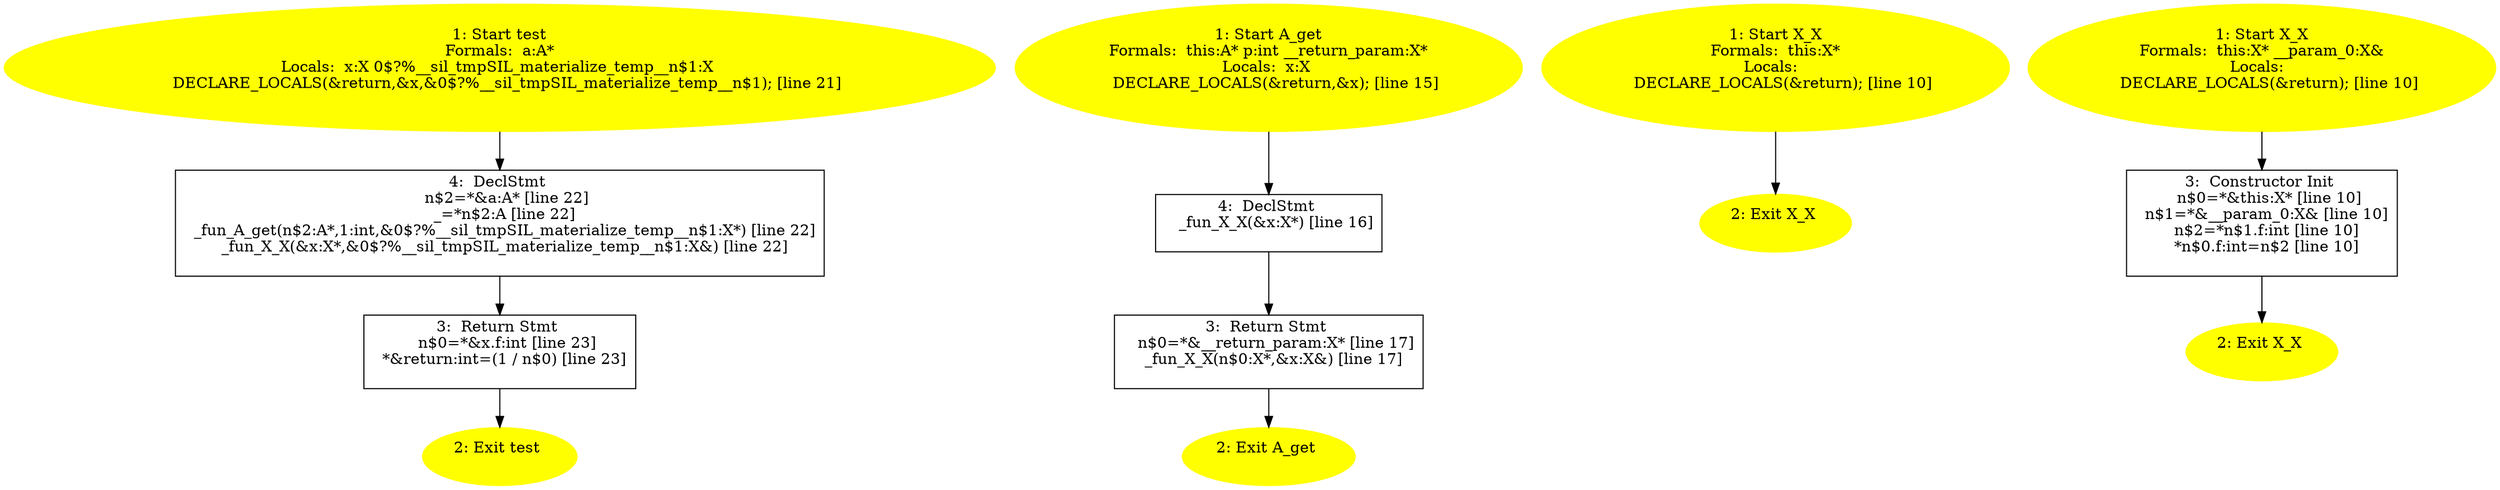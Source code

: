 /* @generated */
digraph iCFG {
"test#_Z4testP1A.52540e09537d17a69592d2cebe79aa07_1" [label="1: Start test\nFormals:  a:A*\nLocals:  x:X 0$?%__sil_tmpSIL_materialize_temp__n$1:X \n   DECLARE_LOCALS(&return,&x,&0$?%__sil_tmpSIL_materialize_temp__n$1); [line 21]\n " color=yellow style=filled]
	

	 "test#_Z4testP1A.52540e09537d17a69592d2cebe79aa07_1" -> "test#_Z4testP1A.52540e09537d17a69592d2cebe79aa07_4" ;
"test#_Z4testP1A.52540e09537d17a69592d2cebe79aa07_2" [label="2: Exit test \n  " color=yellow style=filled]
	

"test#_Z4testP1A.52540e09537d17a69592d2cebe79aa07_3" [label="3:  Return Stmt \n   n$0=*&x.f:int [line 23]\n  *&return:int=(1 / n$0) [line 23]\n " shape="box"]
	

	 "test#_Z4testP1A.52540e09537d17a69592d2cebe79aa07_3" -> "test#_Z4testP1A.52540e09537d17a69592d2cebe79aa07_2" ;
"test#_Z4testP1A.52540e09537d17a69592d2cebe79aa07_4" [label="4:  DeclStmt \n   n$2=*&a:A* [line 22]\n  _=*n$2:A [line 22]\n  _fun_A_get(n$2:A*,1:int,&0$?%__sil_tmpSIL_materialize_temp__n$1:X*) [line 22]\n  _fun_X_X(&x:X*,&0$?%__sil_tmpSIL_materialize_temp__n$1:X&) [line 22]\n " shape="box"]
	

	 "test#_Z4testP1A.52540e09537d17a69592d2cebe79aa07_4" -> "test#_Z4testP1A.52540e09537d17a69592d2cebe79aa07_3" ;
"get#A#(_ZN1A3getEi).25cca7303a0478349d0e34df20281799_1" [label="1: Start A_get\nFormals:  this:A* p:int __return_param:X*\nLocals:  x:X \n   DECLARE_LOCALS(&return,&x); [line 15]\n " color=yellow style=filled]
	

	 "get#A#(_ZN1A3getEi).25cca7303a0478349d0e34df20281799_1" -> "get#A#(_ZN1A3getEi).25cca7303a0478349d0e34df20281799_4" ;
"get#A#(_ZN1A3getEi).25cca7303a0478349d0e34df20281799_2" [label="2: Exit A_get \n  " color=yellow style=filled]
	

"get#A#(_ZN1A3getEi).25cca7303a0478349d0e34df20281799_3" [label="3:  Return Stmt \n   n$0=*&__return_param:X* [line 17]\n  _fun_X_X(n$0:X*,&x:X&) [line 17]\n " shape="box"]
	

	 "get#A#(_ZN1A3getEi).25cca7303a0478349d0e34df20281799_3" -> "get#A#(_ZN1A3getEi).25cca7303a0478349d0e34df20281799_2" ;
"get#A#(_ZN1A3getEi).25cca7303a0478349d0e34df20281799_4" [label="4:  DeclStmt \n   _fun_X_X(&x:X*) [line 16]\n " shape="box"]
	

	 "get#A#(_ZN1A3getEi).25cca7303a0478349d0e34df20281799_4" -> "get#A#(_ZN1A3getEi).25cca7303a0478349d0e34df20281799_3" ;
"X#X#{_ZN1XC1Ev}.de3838d93566ad3a73011188ff48af20_1" [label="1: Start X_X\nFormals:  this:X*\nLocals:  \n   DECLARE_LOCALS(&return); [line 10]\n " color=yellow style=filled]
	

	 "X#X#{_ZN1XC1Ev}.de3838d93566ad3a73011188ff48af20_1" -> "X#X#{_ZN1XC1Ev}.de3838d93566ad3a73011188ff48af20_2" ;
"X#X#{_ZN1XC1Ev}.de3838d93566ad3a73011188ff48af20_2" [label="2: Exit X_X \n  " color=yellow style=filled]
	

"X#X#{_ZN1XC1EOS_|constexpr}.7618fc6d48101a2ab5af87a16e6b961b_1" [label="1: Start X_X\nFormals:  this:X* __param_0:X&\nLocals:  \n   DECLARE_LOCALS(&return); [line 10]\n " color=yellow style=filled]
	

	 "X#X#{_ZN1XC1EOS_|constexpr}.7618fc6d48101a2ab5af87a16e6b961b_1" -> "X#X#{_ZN1XC1EOS_|constexpr}.7618fc6d48101a2ab5af87a16e6b961b_3" ;
"X#X#{_ZN1XC1EOS_|constexpr}.7618fc6d48101a2ab5af87a16e6b961b_2" [label="2: Exit X_X \n  " color=yellow style=filled]
	

"X#X#{_ZN1XC1EOS_|constexpr}.7618fc6d48101a2ab5af87a16e6b961b_3" [label="3:  Constructor Init \n   n$0=*&this:X* [line 10]\n  n$1=*&__param_0:X& [line 10]\n  n$2=*n$1.f:int [line 10]\n  *n$0.f:int=n$2 [line 10]\n " shape="box"]
	

	 "X#X#{_ZN1XC1EOS_|constexpr}.7618fc6d48101a2ab5af87a16e6b961b_3" -> "X#X#{_ZN1XC1EOS_|constexpr}.7618fc6d48101a2ab5af87a16e6b961b_2" ;
}
